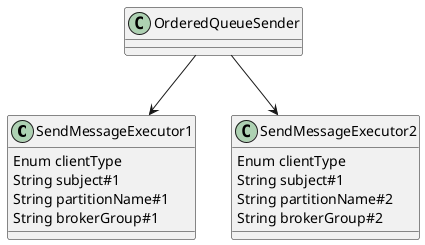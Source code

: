 @startuml

class SendMessageExecutor1 {
    Enum clientType
    String subject#1
    String partitionName#1
    String brokerGroup#1
}

class SendMessageExecutor2 {
    Enum clientType
    String subject#1
    String partitionName#2
    String brokerGroup#2
}

OrderedQueueSender -down-> SendMessageExecutor1
OrderedQueueSender -down-> SendMessageExecutor2

@enduml